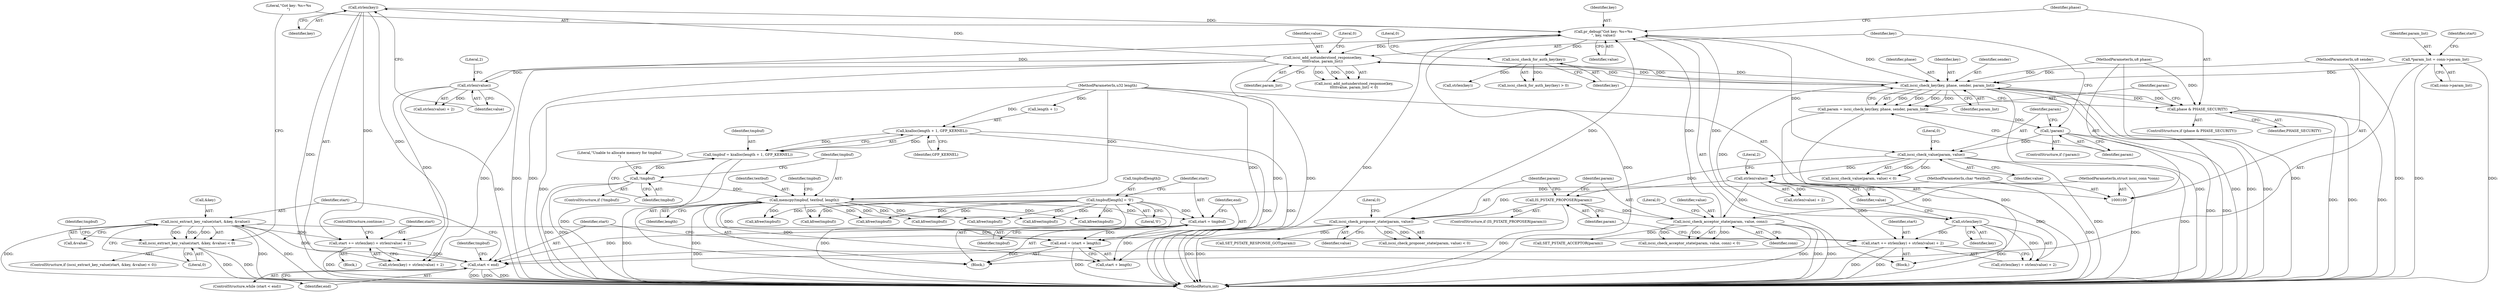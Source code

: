digraph "0_linux_cea4dcfdad926a27a18e188720efe0f2c9403456_0@pointer" {
"1000165" [label="(Call,iscsi_extract_key_value(start, &key, &value))"];
"1000156" [label="(Call,start < end)"];
"1000232" [label="(Call,start += strlen(key) + strlen(value) + 2)"];
"1000235" [label="(Call,strlen(key))"];
"1000221" [label="(Call,iscsi_add_notunderstood_response(key,\n\t\t\t\t\tvalue, param_list))"];
"1000210" [label="(Call,iscsi_check_key(key, phase, sender, param_list))"];
"1000189" [label="(Call,iscsi_check_for_auth_key(key))"];
"1000178" [label="(Call,pr_debug(\"Got key: %s=%s\n\", key, value))"];
"1000257" [label="(Call,strlen(key))"];
"1000238" [label="(Call,strlen(value))"];
"1000285" [label="(Call,iscsi_check_acceptor_state(param, value, conn))"];
"1000264" [label="(Call,IS_PSTATE_PROPOSER(param))"];
"1000244" [label="(Call,iscsi_check_value(param, value))"];
"1000216" [label="(Call,!param)"];
"1000208" [label="(Call,param = iscsi_check_key(key, phase, sender, param_list))"];
"1000260" [label="(Call,strlen(value))"];
"1000105" [label="(MethodParameterIn,struct iscsi_conn *conn)"];
"1000269" [label="(Call,iscsi_check_proposer_state(param, value))"];
"1000183" [label="(Call,phase & PHASE_SECURITY)"];
"1000101" [label="(MethodParameterIn,u8 phase)"];
"1000102" [label="(MethodParameterIn,u8 sender)"];
"1000108" [label="(Call,*param_list = conn->param_list)"];
"1000165" [label="(Call,iscsi_extract_key_value(start, &key, &value))"];
"1000254" [label="(Call,start += strlen(key) + strlen(value) + 2)"];
"1000147" [label="(Call,start = tmpbuf)"];
"1000138" [label="(Call,memcpy(tmpbuf, textbuf, length))"];
"1000130" [label="(Call,!tmpbuf)"];
"1000122" [label="(Call,tmpbuf = kzalloc(length + 1, GFP_KERNEL))"];
"1000124" [label="(Call,kzalloc(length + 1, GFP_KERNEL))"];
"1000104" [label="(MethodParameterIn,u32 length)"];
"1000103" [label="(MethodParameterIn,char *textbuf)"];
"1000142" [label="(Call,tmpbuf[length] = '\0')"];
"1000150" [label="(Call,end = (start + length))"];
"1000164" [label="(Call,iscsi_extract_key_value(start, &key, &value) < 0)"];
"1000108" [label="(Call,*param_list = conn->param_list)"];
"1000249" [label="(Call,kfree(tmpbuf))"];
"1000189" [label="(Call,iscsi_check_for_auth_key(key))"];
"1000265" [label="(Identifier,param)"];
"1000109" [label="(Identifier,param_list)"];
"1000274" [label="(Call,kfree(tmpbuf))"];
"1000235" [label="(Call,strlen(key))"];
"1000243" [label="(Call,iscsi_check_value(param, value) < 0)"];
"1000288" [label="(Identifier,conn)"];
"1000298" [label="(Call,kfree(tmpbuf))"];
"1000286" [label="(Identifier,param)"];
"1000180" [label="(Identifier,key)"];
"1000191" [label="(Literal,0)"];
"1000254" [label="(Call,start += strlen(key) + strlen(value) + 2)"];
"1000131" [label="(Identifier,tmpbuf)"];
"1000128" [label="(Identifier,GFP_KERNEL)"];
"1000158" [label="(Identifier,end)"];
"1000218" [label="(Block,)"];
"1000271" [label="(Identifier,value)"];
"1000134" [label="(Literal,\"Unable to allocate memory for tmpbuf.\n\")"];
"1000139" [label="(Identifier,tmpbuf)"];
"1000122" [label="(Call,tmpbuf = kzalloc(length + 1, GFP_KERNEL))"];
"1000103" [label="(MethodParameterIn,char *textbuf)"];
"1000104" [label="(MethodParameterIn,u32 length)"];
"1000188" [label="(Call,iscsi_check_for_auth_key(key) > 0)"];
"1000285" [label="(Call,iscsi_check_acceptor_state(param, value, conn))"];
"1000116" [label="(Identifier,start)"];
"1000125" [label="(Call,length + 1)"];
"1000102" [label="(MethodParameterIn,u8 sender)"];
"1000204" [label="(Call,kfree(tmpbuf))"];
"1000302" [label="(MethodReturn,int)"];
"1000101" [label="(MethodParameterIn,u8 phase)"];
"1000179" [label="(Literal,\"Got key: %s=%s\n\")"];
"1000182" [label="(ControlStructure,if (phase & PHASE_SECURITY))"];
"1000232" [label="(Call,start += strlen(key) + strlen(value) + 2)"];
"1000144" [label="(Identifier,tmpbuf)"];
"1000212" [label="(Identifier,phase)"];
"1000174" [label="(Identifier,tmpbuf)"];
"1000256" [label="(Call,strlen(key) + strlen(value) + 2)"];
"1000236" [label="(Identifier,key)"];
"1000178" [label="(Call,pr_debug(\"Got key: %s=%s\n\", key, value))"];
"1000255" [label="(Identifier,start)"];
"1000173" [label="(Call,kfree(tmpbuf))"];
"1000147" [label="(Call,start = tmpbuf)"];
"1000150" [label="(Call,end = (start + length))"];
"1000227" [label="(Call,kfree(tmpbuf))"];
"1000216" [label="(Call,!param)"];
"1000159" [label="(Block,)"];
"1000246" [label="(Identifier,value)"];
"1000165" [label="(Call,iscsi_extract_key_value(start, &key, &value))"];
"1000238" [label="(Call,strlen(value))"];
"1000224" [label="(Identifier,param_list)"];
"1000222" [label="(Identifier,key)"];
"1000259" [label="(Call,strlen(value) + 2)"];
"1000217" [label="(Identifier,param)"];
"1000234" [label="(Call,strlen(key) + strlen(value) + 2)"];
"1000209" [label="(Identifier,param)"];
"1000169" [label="(Call,&value)"];
"1000164" [label="(Call,iscsi_extract_key_value(start, &key, &value) < 0)"];
"1000143" [label="(Call,tmpbuf[length])"];
"1000105" [label="(MethodParameterIn,struct iscsi_conn *conn)"];
"1000140" [label="(Identifier,textbuf)"];
"1000268" [label="(Call,iscsi_check_proposer_state(param, value) < 0)"];
"1000130" [label="(Call,!tmpbuf)"];
"1000184" [label="(Identifier,phase)"];
"1000142" [label="(Call,tmpbuf[length] = '\0')"];
"1000279" [label="(Call,SET_PSTATE_RESPONSE_GOT(param))"];
"1000244" [label="(Call,iscsi_check_value(param, value))"];
"1000106" [label="(Block,)"];
"1000221" [label="(Call,iscsi_add_notunderstood_response(key,\n\t\t\t\t\tvalue, param_list))"];
"1000299" [label="(Identifier,tmpbuf)"];
"1000237" [label="(Call,strlen(value) + 2)"];
"1000151" [label="(Identifier,end)"];
"1000264" [label="(Call,IS_PSTATE_PROPOSER(param))"];
"1000110" [label="(Call,conn->param_list)"];
"1000166" [label="(Identifier,start)"];
"1000270" [label="(Identifier,param)"];
"1000240" [label="(Literal,2)"];
"1000141" [label="(Identifier,length)"];
"1000129" [label="(ControlStructure,if (!tmpbuf))"];
"1000190" [label="(Identifier,key)"];
"1000208" [label="(Call,param = iscsi_check_key(key, phase, sender, param_list))"];
"1000156" [label="(Call,start < end)"];
"1000257" [label="(Call,strlen(key))"];
"1000211" [label="(Identifier,key)"];
"1000263" [label="(ControlStructure,if (IS_PSTATE_PROPOSER(param)))"];
"1000241" [label="(ControlStructure,continue;)"];
"1000272" [label="(Literal,0)"];
"1000198" [label="(Call,strlen(key))"];
"1000239" [label="(Identifier,value)"];
"1000183" [label="(Call,phase & PHASE_SECURITY)"];
"1000210" [label="(Call,iscsi_check_key(key, phase, sender, param_list))"];
"1000214" [label="(Identifier,param_list)"];
"1000185" [label="(Identifier,PHASE_SECURITY)"];
"1000233" [label="(Identifier,start)"];
"1000296" [label="(Call,SET_PSTATE_ACCEPTOR(param))"];
"1000155" [label="(ControlStructure,while (start < end))"];
"1000171" [label="(Literal,0)"];
"1000146" [label="(Literal,'\0')"];
"1000247" [label="(Literal,0)"];
"1000220" [label="(Call,iscsi_add_notunderstood_response(key,\n\t\t\t\t\tvalue, param_list) < 0)"];
"1000138" [label="(Call,memcpy(tmpbuf, textbuf, length))"];
"1000291" [label="(Call,kfree(tmpbuf))"];
"1000163" [label="(ControlStructure,if (iscsi_extract_key_value(start, &key, &value) < 0))"];
"1000223" [label="(Identifier,value)"];
"1000157" [label="(Identifier,start)"];
"1000167" [label="(Call,&key)"];
"1000225" [label="(Literal,0)"];
"1000124" [label="(Call,kzalloc(length + 1, GFP_KERNEL))"];
"1000213" [label="(Identifier,sender)"];
"1000258" [label="(Identifier,key)"];
"1000284" [label="(Call,iscsi_check_acceptor_state(param, value, conn) < 0)"];
"1000123" [label="(Identifier,tmpbuf)"];
"1000260" [label="(Call,strlen(value))"];
"1000262" [label="(Literal,2)"];
"1000152" [label="(Call,start + length)"];
"1000269" [label="(Call,iscsi_check_proposer_state(param, value))"];
"1000287" [label="(Identifier,value)"];
"1000149" [label="(Identifier,tmpbuf)"];
"1000289" [label="(Literal,0)"];
"1000181" [label="(Identifier,value)"];
"1000261" [label="(Identifier,value)"];
"1000245" [label="(Identifier,param)"];
"1000148" [label="(Identifier,start)"];
"1000215" [label="(ControlStructure,if (!param))"];
"1000165" -> "1000164"  [label="AST: "];
"1000165" -> "1000169"  [label="CFG: "];
"1000166" -> "1000165"  [label="AST: "];
"1000167" -> "1000165"  [label="AST: "];
"1000169" -> "1000165"  [label="AST: "];
"1000171" -> "1000165"  [label="CFG: "];
"1000165" -> "1000302"  [label="DDG: "];
"1000165" -> "1000302"  [label="DDG: "];
"1000165" -> "1000302"  [label="DDG: "];
"1000165" -> "1000164"  [label="DDG: "];
"1000165" -> "1000164"  [label="DDG: "];
"1000165" -> "1000164"  [label="DDG: "];
"1000156" -> "1000165"  [label="DDG: "];
"1000165" -> "1000232"  [label="DDG: "];
"1000165" -> "1000254"  [label="DDG: "];
"1000156" -> "1000155"  [label="AST: "];
"1000156" -> "1000158"  [label="CFG: "];
"1000157" -> "1000156"  [label="AST: "];
"1000158" -> "1000156"  [label="AST: "];
"1000166" -> "1000156"  [label="CFG: "];
"1000299" -> "1000156"  [label="CFG: "];
"1000156" -> "1000302"  [label="DDG: "];
"1000156" -> "1000302"  [label="DDG: "];
"1000156" -> "1000302"  [label="DDG: "];
"1000232" -> "1000156"  [label="DDG: "];
"1000254" -> "1000156"  [label="DDG: "];
"1000147" -> "1000156"  [label="DDG: "];
"1000150" -> "1000156"  [label="DDG: "];
"1000232" -> "1000218"  [label="AST: "];
"1000232" -> "1000234"  [label="CFG: "];
"1000233" -> "1000232"  [label="AST: "];
"1000234" -> "1000232"  [label="AST: "];
"1000241" -> "1000232"  [label="CFG: "];
"1000232" -> "1000302"  [label="DDG: "];
"1000235" -> "1000232"  [label="DDG: "];
"1000238" -> "1000232"  [label="DDG: "];
"1000235" -> "1000234"  [label="AST: "];
"1000235" -> "1000236"  [label="CFG: "];
"1000236" -> "1000235"  [label="AST: "];
"1000239" -> "1000235"  [label="CFG: "];
"1000235" -> "1000302"  [label="DDG: "];
"1000235" -> "1000178"  [label="DDG: "];
"1000235" -> "1000234"  [label="DDG: "];
"1000221" -> "1000235"  [label="DDG: "];
"1000221" -> "1000220"  [label="AST: "];
"1000221" -> "1000224"  [label="CFG: "];
"1000222" -> "1000221"  [label="AST: "];
"1000223" -> "1000221"  [label="AST: "];
"1000224" -> "1000221"  [label="AST: "];
"1000225" -> "1000221"  [label="CFG: "];
"1000221" -> "1000302"  [label="DDG: "];
"1000221" -> "1000302"  [label="DDG: "];
"1000221" -> "1000302"  [label="DDG: "];
"1000221" -> "1000210"  [label="DDG: "];
"1000221" -> "1000220"  [label="DDG: "];
"1000221" -> "1000220"  [label="DDG: "];
"1000221" -> "1000220"  [label="DDG: "];
"1000210" -> "1000221"  [label="DDG: "];
"1000210" -> "1000221"  [label="DDG: "];
"1000178" -> "1000221"  [label="DDG: "];
"1000221" -> "1000238"  [label="DDG: "];
"1000210" -> "1000208"  [label="AST: "];
"1000210" -> "1000214"  [label="CFG: "];
"1000211" -> "1000210"  [label="AST: "];
"1000212" -> "1000210"  [label="AST: "];
"1000213" -> "1000210"  [label="AST: "];
"1000214" -> "1000210"  [label="AST: "];
"1000208" -> "1000210"  [label="CFG: "];
"1000210" -> "1000302"  [label="DDG: "];
"1000210" -> "1000302"  [label="DDG: "];
"1000210" -> "1000302"  [label="DDG: "];
"1000210" -> "1000302"  [label="DDG: "];
"1000210" -> "1000183"  [label="DDG: "];
"1000210" -> "1000208"  [label="DDG: "];
"1000210" -> "1000208"  [label="DDG: "];
"1000210" -> "1000208"  [label="DDG: "];
"1000210" -> "1000208"  [label="DDG: "];
"1000189" -> "1000210"  [label="DDG: "];
"1000178" -> "1000210"  [label="DDG: "];
"1000183" -> "1000210"  [label="DDG: "];
"1000101" -> "1000210"  [label="DDG: "];
"1000102" -> "1000210"  [label="DDG: "];
"1000108" -> "1000210"  [label="DDG: "];
"1000210" -> "1000257"  [label="DDG: "];
"1000189" -> "1000188"  [label="AST: "];
"1000189" -> "1000190"  [label="CFG: "];
"1000190" -> "1000189"  [label="AST: "];
"1000191" -> "1000189"  [label="CFG: "];
"1000189" -> "1000188"  [label="DDG: "];
"1000178" -> "1000189"  [label="DDG: "];
"1000189" -> "1000198"  [label="DDG: "];
"1000178" -> "1000159"  [label="AST: "];
"1000178" -> "1000181"  [label="CFG: "];
"1000179" -> "1000178"  [label="AST: "];
"1000180" -> "1000178"  [label="AST: "];
"1000181" -> "1000178"  [label="AST: "];
"1000184" -> "1000178"  [label="CFG: "];
"1000178" -> "1000302"  [label="DDG: "];
"1000178" -> "1000302"  [label="DDG: "];
"1000257" -> "1000178"  [label="DDG: "];
"1000238" -> "1000178"  [label="DDG: "];
"1000285" -> "1000178"  [label="DDG: "];
"1000269" -> "1000178"  [label="DDG: "];
"1000178" -> "1000244"  [label="DDG: "];
"1000257" -> "1000256"  [label="AST: "];
"1000257" -> "1000258"  [label="CFG: "];
"1000258" -> "1000257"  [label="AST: "];
"1000261" -> "1000257"  [label="CFG: "];
"1000257" -> "1000302"  [label="DDG: "];
"1000257" -> "1000254"  [label="DDG: "];
"1000257" -> "1000256"  [label="DDG: "];
"1000238" -> "1000237"  [label="AST: "];
"1000238" -> "1000239"  [label="CFG: "];
"1000239" -> "1000238"  [label="AST: "];
"1000240" -> "1000238"  [label="CFG: "];
"1000238" -> "1000302"  [label="DDG: "];
"1000238" -> "1000234"  [label="DDG: "];
"1000238" -> "1000237"  [label="DDG: "];
"1000285" -> "1000284"  [label="AST: "];
"1000285" -> "1000288"  [label="CFG: "];
"1000286" -> "1000285"  [label="AST: "];
"1000287" -> "1000285"  [label="AST: "];
"1000288" -> "1000285"  [label="AST: "];
"1000289" -> "1000285"  [label="CFG: "];
"1000285" -> "1000302"  [label="DDG: "];
"1000285" -> "1000302"  [label="DDG: "];
"1000285" -> "1000302"  [label="DDG: "];
"1000285" -> "1000284"  [label="DDG: "];
"1000285" -> "1000284"  [label="DDG: "];
"1000285" -> "1000284"  [label="DDG: "];
"1000264" -> "1000285"  [label="DDG: "];
"1000260" -> "1000285"  [label="DDG: "];
"1000105" -> "1000285"  [label="DDG: "];
"1000285" -> "1000296"  [label="DDG: "];
"1000264" -> "1000263"  [label="AST: "];
"1000264" -> "1000265"  [label="CFG: "];
"1000265" -> "1000264"  [label="AST: "];
"1000270" -> "1000264"  [label="CFG: "];
"1000286" -> "1000264"  [label="CFG: "];
"1000264" -> "1000302"  [label="DDG: "];
"1000244" -> "1000264"  [label="DDG: "];
"1000264" -> "1000269"  [label="DDG: "];
"1000244" -> "1000243"  [label="AST: "];
"1000244" -> "1000246"  [label="CFG: "];
"1000245" -> "1000244"  [label="AST: "];
"1000246" -> "1000244"  [label="AST: "];
"1000247" -> "1000244"  [label="CFG: "];
"1000244" -> "1000302"  [label="DDG: "];
"1000244" -> "1000302"  [label="DDG: "];
"1000244" -> "1000243"  [label="DDG: "];
"1000244" -> "1000243"  [label="DDG: "];
"1000216" -> "1000244"  [label="DDG: "];
"1000244" -> "1000260"  [label="DDG: "];
"1000216" -> "1000215"  [label="AST: "];
"1000216" -> "1000217"  [label="CFG: "];
"1000217" -> "1000216"  [label="AST: "];
"1000222" -> "1000216"  [label="CFG: "];
"1000245" -> "1000216"  [label="CFG: "];
"1000216" -> "1000302"  [label="DDG: "];
"1000216" -> "1000302"  [label="DDG: "];
"1000208" -> "1000216"  [label="DDG: "];
"1000208" -> "1000159"  [label="AST: "];
"1000209" -> "1000208"  [label="AST: "];
"1000217" -> "1000208"  [label="CFG: "];
"1000208" -> "1000302"  [label="DDG: "];
"1000260" -> "1000259"  [label="AST: "];
"1000260" -> "1000261"  [label="CFG: "];
"1000261" -> "1000260"  [label="AST: "];
"1000262" -> "1000260"  [label="CFG: "];
"1000260" -> "1000254"  [label="DDG: "];
"1000260" -> "1000256"  [label="DDG: "];
"1000260" -> "1000259"  [label="DDG: "];
"1000260" -> "1000269"  [label="DDG: "];
"1000105" -> "1000100"  [label="AST: "];
"1000105" -> "1000302"  [label="DDG: "];
"1000269" -> "1000268"  [label="AST: "];
"1000269" -> "1000271"  [label="CFG: "];
"1000270" -> "1000269"  [label="AST: "];
"1000271" -> "1000269"  [label="AST: "];
"1000272" -> "1000269"  [label="CFG: "];
"1000269" -> "1000302"  [label="DDG: "];
"1000269" -> "1000302"  [label="DDG: "];
"1000269" -> "1000268"  [label="DDG: "];
"1000269" -> "1000268"  [label="DDG: "];
"1000269" -> "1000279"  [label="DDG: "];
"1000183" -> "1000182"  [label="AST: "];
"1000183" -> "1000185"  [label="CFG: "];
"1000184" -> "1000183"  [label="AST: "];
"1000185" -> "1000183"  [label="AST: "];
"1000190" -> "1000183"  [label="CFG: "];
"1000209" -> "1000183"  [label="CFG: "];
"1000183" -> "1000302"  [label="DDG: "];
"1000183" -> "1000302"  [label="DDG: "];
"1000183" -> "1000302"  [label="DDG: "];
"1000101" -> "1000183"  [label="DDG: "];
"1000101" -> "1000100"  [label="AST: "];
"1000101" -> "1000302"  [label="DDG: "];
"1000102" -> "1000100"  [label="AST: "];
"1000102" -> "1000302"  [label="DDG: "];
"1000108" -> "1000106"  [label="AST: "];
"1000108" -> "1000110"  [label="CFG: "];
"1000109" -> "1000108"  [label="AST: "];
"1000110" -> "1000108"  [label="AST: "];
"1000116" -> "1000108"  [label="CFG: "];
"1000108" -> "1000302"  [label="DDG: "];
"1000108" -> "1000302"  [label="DDG: "];
"1000254" -> "1000159"  [label="AST: "];
"1000254" -> "1000256"  [label="CFG: "];
"1000255" -> "1000254"  [label="AST: "];
"1000256" -> "1000254"  [label="AST: "];
"1000265" -> "1000254"  [label="CFG: "];
"1000254" -> "1000302"  [label="DDG: "];
"1000254" -> "1000302"  [label="DDG: "];
"1000147" -> "1000106"  [label="AST: "];
"1000147" -> "1000149"  [label="CFG: "];
"1000148" -> "1000147"  [label="AST: "];
"1000149" -> "1000147"  [label="AST: "];
"1000151" -> "1000147"  [label="CFG: "];
"1000138" -> "1000147"  [label="DDG: "];
"1000142" -> "1000147"  [label="DDG: "];
"1000147" -> "1000150"  [label="DDG: "];
"1000147" -> "1000152"  [label="DDG: "];
"1000138" -> "1000106"  [label="AST: "];
"1000138" -> "1000141"  [label="CFG: "];
"1000139" -> "1000138"  [label="AST: "];
"1000140" -> "1000138"  [label="AST: "];
"1000141" -> "1000138"  [label="AST: "];
"1000144" -> "1000138"  [label="CFG: "];
"1000138" -> "1000302"  [label="DDG: "];
"1000138" -> "1000302"  [label="DDG: "];
"1000130" -> "1000138"  [label="DDG: "];
"1000103" -> "1000138"  [label="DDG: "];
"1000104" -> "1000138"  [label="DDG: "];
"1000138" -> "1000150"  [label="DDG: "];
"1000138" -> "1000152"  [label="DDG: "];
"1000138" -> "1000173"  [label="DDG: "];
"1000138" -> "1000204"  [label="DDG: "];
"1000138" -> "1000227"  [label="DDG: "];
"1000138" -> "1000249"  [label="DDG: "];
"1000138" -> "1000274"  [label="DDG: "];
"1000138" -> "1000291"  [label="DDG: "];
"1000138" -> "1000298"  [label="DDG: "];
"1000130" -> "1000129"  [label="AST: "];
"1000130" -> "1000131"  [label="CFG: "];
"1000131" -> "1000130"  [label="AST: "];
"1000134" -> "1000130"  [label="CFG: "];
"1000139" -> "1000130"  [label="CFG: "];
"1000130" -> "1000302"  [label="DDG: "];
"1000130" -> "1000302"  [label="DDG: "];
"1000122" -> "1000130"  [label="DDG: "];
"1000122" -> "1000106"  [label="AST: "];
"1000122" -> "1000124"  [label="CFG: "];
"1000123" -> "1000122"  [label="AST: "];
"1000124" -> "1000122"  [label="AST: "];
"1000131" -> "1000122"  [label="CFG: "];
"1000122" -> "1000302"  [label="DDG: "];
"1000124" -> "1000122"  [label="DDG: "];
"1000124" -> "1000122"  [label="DDG: "];
"1000124" -> "1000128"  [label="CFG: "];
"1000125" -> "1000124"  [label="AST: "];
"1000128" -> "1000124"  [label="AST: "];
"1000124" -> "1000302"  [label="DDG: "];
"1000124" -> "1000302"  [label="DDG: "];
"1000104" -> "1000124"  [label="DDG: "];
"1000104" -> "1000100"  [label="AST: "];
"1000104" -> "1000302"  [label="DDG: "];
"1000104" -> "1000125"  [label="DDG: "];
"1000104" -> "1000150"  [label="DDG: "];
"1000104" -> "1000152"  [label="DDG: "];
"1000103" -> "1000100"  [label="AST: "];
"1000103" -> "1000302"  [label="DDG: "];
"1000142" -> "1000106"  [label="AST: "];
"1000142" -> "1000146"  [label="CFG: "];
"1000143" -> "1000142"  [label="AST: "];
"1000146" -> "1000142"  [label="AST: "];
"1000148" -> "1000142"  [label="CFG: "];
"1000142" -> "1000302"  [label="DDG: "];
"1000142" -> "1000173"  [label="DDG: "];
"1000142" -> "1000204"  [label="DDG: "];
"1000142" -> "1000227"  [label="DDG: "];
"1000142" -> "1000249"  [label="DDG: "];
"1000142" -> "1000274"  [label="DDG: "];
"1000142" -> "1000291"  [label="DDG: "];
"1000142" -> "1000298"  [label="DDG: "];
"1000150" -> "1000106"  [label="AST: "];
"1000150" -> "1000152"  [label="CFG: "];
"1000151" -> "1000150"  [label="AST: "];
"1000152" -> "1000150"  [label="AST: "];
"1000157" -> "1000150"  [label="CFG: "];
"1000150" -> "1000302"  [label="DDG: "];
"1000164" -> "1000163"  [label="AST: "];
"1000164" -> "1000171"  [label="CFG: "];
"1000171" -> "1000164"  [label="AST: "];
"1000174" -> "1000164"  [label="CFG: "];
"1000179" -> "1000164"  [label="CFG: "];
"1000164" -> "1000302"  [label="DDG: "];
"1000164" -> "1000302"  [label="DDG: "];
}
